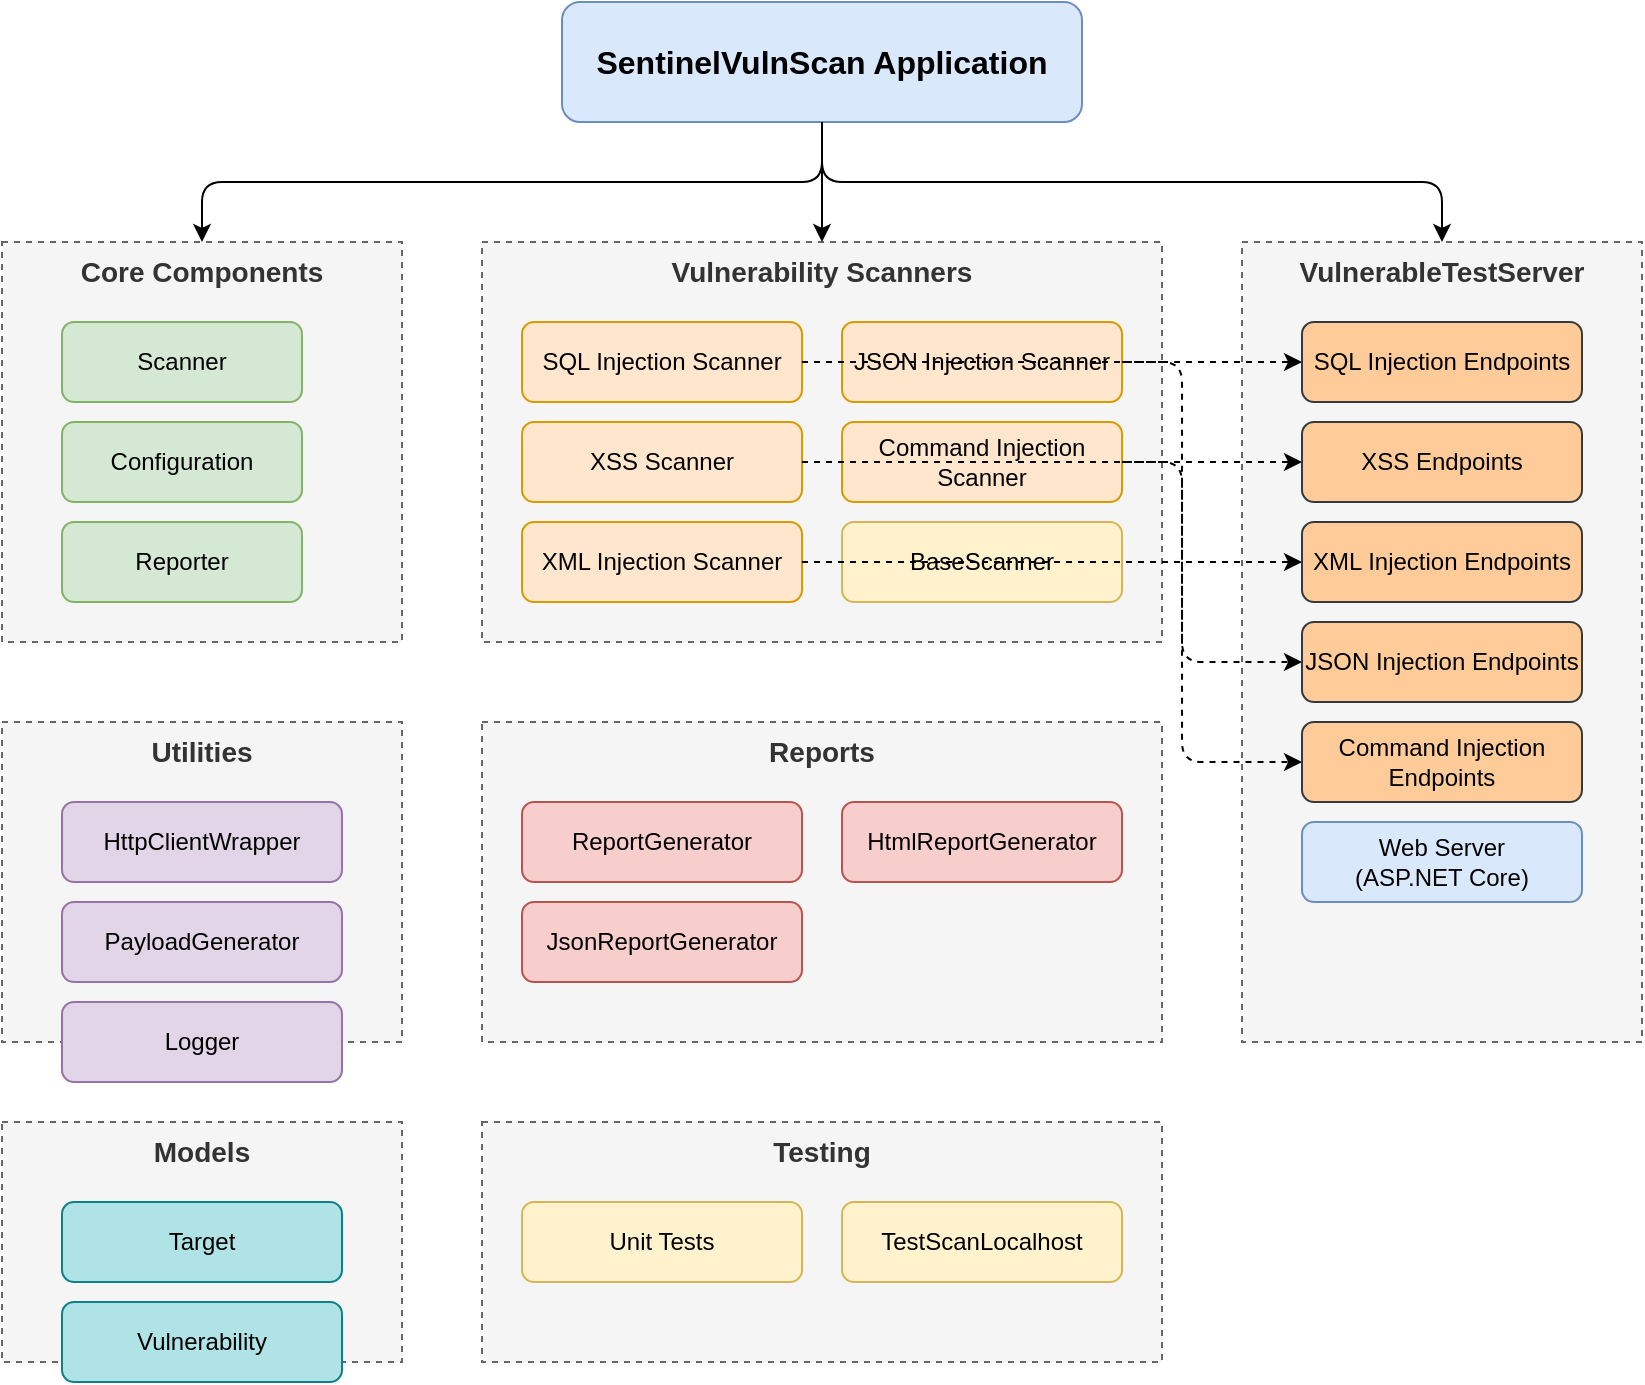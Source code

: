 <?xml version="1.0" encoding="UTF-8"?>
<mxfile version="21.0.2" type="device">
  <diagram id="architecture-diagram" name="Architecture">
    <mxGraphModel dx="1422" dy="762" grid="1" gridSize="10" guides="1" tooltips="1" connect="1" arrows="1" fold="1" page="1" pageScale="1" pageWidth="1100" pageHeight="850" background="#ffffff" math="0" shadow="0">
      <root>
        <mxCell id="0" />
        <mxCell id="1" parent="0" />
        <mxCell id="2" value="SentinelVulnScan Application" style="rounded=1;whiteSpace=wrap;html=1;fillColor=#dae8fc;strokeColor=#6c8ebf;fontSize=16;fontStyle=1" vertex="1" parent="1">
          <mxGeometry x="420" y="40" width="260" height="60" as="geometry" />
        </mxCell>
        <mxCell id="3" value="Core Components" style="rounded=0;whiteSpace=wrap;html=1;fillColor=#f5f5f5;strokeColor=#666666;fontColor=#333333;fontSize=14;fontStyle=1;verticalAlign=top;dashed=1;" vertex="1" parent="1">
          <mxGeometry x="140" y="160" width="200" height="200" as="geometry" />
        </mxCell>
        <mxCell id="4" value="Scanner" style="rounded=1;whiteSpace=wrap;html=1;fillColor=#d5e8d4;strokeColor=#82b366;" vertex="1" parent="1">
          <mxGeometry x="170" y="200" width="120" height="40" as="geometry" />
        </mxCell>
        <mxCell id="5" value="Configuration" style="rounded=1;whiteSpace=wrap;html=1;fillColor=#d5e8d4;strokeColor=#82b366;" vertex="1" parent="1">
          <mxGeometry x="170" y="250" width="120" height="40" as="geometry" />
        </mxCell>
        <mxCell id="6" value="Reporter" style="rounded=1;whiteSpace=wrap;html=1;fillColor=#d5e8d4;strokeColor=#82b366;" vertex="1" parent="1">
          <mxGeometry x="170" y="300" width="120" height="40" as="geometry" />
        </mxCell>
        <mxCell id="7" value="Vulnerability Scanners" style="rounded=0;whiteSpace=wrap;html=1;fillColor=#f5f5f5;strokeColor=#666666;fontColor=#333333;fontSize=14;fontStyle=1;verticalAlign=top;dashed=1;" vertex="1" parent="1">
          <mxGeometry x="380" y="160" width="340" height="200" as="geometry" />
        </mxCell>
        <mxCell id="8" value="SQL Injection Scanner" style="rounded=1;whiteSpace=wrap;html=1;fillColor=#ffe6cc;strokeColor=#d79b00;" vertex="1" parent="1">
          <mxGeometry x="400" y="200" width="140" height="40" as="geometry" />
        </mxCell>
        <mxCell id="9" value="XSS Scanner" style="rounded=1;whiteSpace=wrap;html=1;fillColor=#ffe6cc;strokeColor=#d79b00;" vertex="1" parent="1">
          <mxGeometry x="400" y="250" width="140" height="40" as="geometry" />
        </mxCell>
        <mxCell id="10" value="XML Injection Scanner" style="rounded=1;whiteSpace=wrap;html=1;fillColor=#ffe6cc;strokeColor=#d79b00;" vertex="1" parent="1">
          <mxGeometry x="400" y="300" width="140" height="40" as="geometry" />
        </mxCell>
        <mxCell id="11" value="JSON Injection Scanner" style="rounded=1;whiteSpace=wrap;html=1;fillColor=#ffe6cc;strokeColor=#d79b00;" vertex="1" parent="1">
          <mxGeometry x="560" y="200" width="140" height="40" as="geometry" />
        </mxCell>
        <mxCell id="12" value="Command Injection Scanner" style="rounded=1;whiteSpace=wrap;html=1;fillColor=#ffe6cc;strokeColor=#d79b00;" vertex="1" parent="1">
          <mxGeometry x="560" y="250" width="140" height="40" as="geometry" />
        </mxCell>
        <mxCell id="13" value="BaseScanner" style="rounded=1;whiteSpace=wrap;html=1;fillColor=#fff2cc;strokeColor=#d6b656;" vertex="1" parent="1">
          <mxGeometry x="560" y="300" width="140" height="40" as="geometry" />
        </mxCell>
        <mxCell id="14" value="Utilities" style="rounded=0;whiteSpace=wrap;html=1;fillColor=#f5f5f5;strokeColor=#666666;fontColor=#333333;fontSize=14;fontStyle=1;verticalAlign=top;dashed=1;" vertex="1" parent="1">
          <mxGeometry x="140" y="400" width="200" height="160" as="geometry" />
        </mxCell>
        <mxCell id="15" value="HttpClientWrapper" style="rounded=1;whiteSpace=wrap;html=1;fillColor=#e1d5e7;strokeColor=#9673a6;" vertex="1" parent="1">
          <mxGeometry x="170" y="440" width="140" height="40" as="geometry" />
        </mxCell>
        <mxCell id="16" value="PayloadGenerator" style="rounded=1;whiteSpace=wrap;html=1;fillColor=#e1d5e7;strokeColor=#9673a6;" vertex="1" parent="1">
          <mxGeometry x="170" y="490" width="140" height="40" as="geometry" />
        </mxCell>
        <mxCell id="17" value="Logger" style="rounded=1;whiteSpace=wrap;html=1;fillColor=#e1d5e7;strokeColor=#9673a6;" vertex="1" parent="1">
          <mxGeometry x="170" y="540" width="140" height="40" as="geometry" />
        </mxCell>
        <mxCell id="18" value="Reports" style="rounded=0;whiteSpace=wrap;html=1;fillColor=#f5f5f5;strokeColor=#666666;fontColor=#333333;fontSize=14;fontStyle=1;verticalAlign=top;dashed=1;" vertex="1" parent="1">
          <mxGeometry x="380" y="400" width="340" height="160" as="geometry" />
        </mxCell>
        <mxCell id="19" value="ReportGenerator" style="rounded=1;whiteSpace=wrap;html=1;fillColor=#f8cecc;strokeColor=#b85450;" vertex="1" parent="1">
          <mxGeometry x="400" y="440" width="140" height="40" as="geometry" />
        </mxCell>
        <mxCell id="20" value="HtmlReportGenerator" style="rounded=1;whiteSpace=wrap;html=1;fillColor=#f8cecc;strokeColor=#b85450;" vertex="1" parent="1">
          <mxGeometry x="560" y="440" width="140" height="40" as="geometry" />
        </mxCell>
        <mxCell id="21" value="JsonReportGenerator" style="rounded=1;whiteSpace=wrap;html=1;fillColor=#f8cecc;strokeColor=#b85450;" vertex="1" parent="1">
          <mxGeometry x="400" y="490" width="140" height="40" as="geometry" />
        </mxCell>
        <mxCell id="22" value="VulnerableTestServer" style="rounded=0;whiteSpace=wrap;html=1;fillColor=#f5f5f5;strokeColor=#666666;fontColor=#333333;fontSize=14;fontStyle=1;verticalAlign=top;dashed=1;" vertex="1" parent="1">
          <mxGeometry x="760" y="160" width="200" height="400" as="geometry" />
        </mxCell>
        <mxCell id="23" value="SQL Injection Endpoints" style="rounded=1;whiteSpace=wrap;html=1;fillColor=#ffcc99;strokeColor=#36393d;" vertex="1" parent="1">
          <mxGeometry x="790" y="200" width="140" height="40" as="geometry" />
        </mxCell>
        <mxCell id="24" value="XSS Endpoints" style="rounded=1;whiteSpace=wrap;html=1;fillColor=#ffcc99;strokeColor=#36393d;" vertex="1" parent="1">
          <mxGeometry x="790" y="250" width="140" height="40" as="geometry" />
        </mxCell>
        <mxCell id="25" value="XML Injection Endpoints" style="rounded=1;whiteSpace=wrap;html=1;fillColor=#ffcc99;strokeColor=#36393d;" vertex="1" parent="1">
          <mxGeometry x="790" y="300" width="140" height="40" as="geometry" />
        </mxCell>
        <mxCell id="26" value="JSON Injection Endpoints" style="rounded=1;whiteSpace=wrap;html=1;fillColor=#ffcc99;strokeColor=#36393d;" vertex="1" parent="1">
          <mxGeometry x="790" y="350" width="140" height="40" as="geometry" />
        </mxCell>
        <mxCell id="27" value="Command Injection&#xa;Endpoints" style="rounded=1;whiteSpace=wrap;html=1;fillColor=#ffcc99;strokeColor=#36393d;" vertex="1" parent="1">
          <mxGeometry x="790" y="400" width="140" height="40" as="geometry" />
        </mxCell>
        <mxCell id="28" value="Web Server&#xa;(ASP.NET Core)" style="rounded=1;whiteSpace=wrap;html=1;fillColor=#dae8fc;strokeColor=#6c8ebf;" vertex="1" parent="1">
          <mxGeometry x="790" y="450" width="140" height="40" as="geometry" />
        </mxCell>
        <mxCell id="29" value="Models" style="rounded=0;whiteSpace=wrap;html=1;fillColor=#f5f5f5;strokeColor=#666666;fontColor=#333333;fontSize=14;fontStyle=1;verticalAlign=top;dashed=1;" vertex="1" parent="1">
          <mxGeometry x="140" y="600" width="200" height="120" as="geometry" />
        </mxCell>
        <mxCell id="30" value="Target" style="rounded=1;whiteSpace=wrap;html=1;fillColor=#b0e3e6;strokeColor=#0e8088;" vertex="1" parent="1">
          <mxGeometry x="170" y="640" width="140" height="40" as="geometry" />
        </mxCell>
        <mxCell id="31" value="Vulnerability" style="rounded=1;whiteSpace=wrap;html=1;fillColor=#b0e3e6;strokeColor=#0e8088;" vertex="1" parent="1">
          <mxGeometry x="170" y="690" width="140" height="40" as="geometry" />
        </mxCell>
        <mxCell id="32" value="Testing" style="rounded=0;whiteSpace=wrap;html=1;fillColor=#f5f5f5;strokeColor=#666666;fontColor=#333333;fontSize=14;fontStyle=1;verticalAlign=top;dashed=1;" vertex="1" parent="1">
          <mxGeometry x="380" y="600" width="340" height="120" as="geometry" />
        </mxCell>
        <mxCell id="33" value="Unit Tests" style="rounded=1;whiteSpace=wrap;html=1;fillColor=#fff2cc;strokeColor=#d6b656;" vertex="1" parent="1">
          <mxGeometry x="400" y="640" width="140" height="40" as="geometry" />
        </mxCell>
        <mxCell id="34" value="TestScanLocalhost" style="rounded=1;whiteSpace=wrap;html=1;fillColor=#fff2cc;strokeColor=#d6b656;" vertex="1" parent="1">
          <mxGeometry x="560" y="640" width="140" height="40" as="geometry" />
        </mxCell>
        <mxCell id="35" value="" style="endArrow=classic;html=1;exitX=0.5;exitY=1;exitDx=0;exitDy=0;entryX=0.5;entryY=0;entryDx=0;entryDy=0;" edge="1" parent="1" source="2" target="3">
          <mxGeometry width="50" height="50" relative="1" as="geometry">
            <mxPoint x="520" y="420" as="sourcePoint" />
            <mxPoint x="570" y="370" as="targetPoint" />
            <Array as="points">
              <mxPoint x="550" y="130" />
              <mxPoint x="240" y="130" />
            </Array>
          </mxGeometry>
        </mxCell>
        <mxCell id="36" value="" style="endArrow=classic;html=1;exitX=0.5;exitY=1;exitDx=0;exitDy=0;entryX=0.5;entryY=0;entryDx=0;entryDy=0;" edge="1" parent="1" source="2" target="7">
          <mxGeometry width="50" height="50" relative="1" as="geometry">
            <mxPoint x="520" y="420" as="sourcePoint" />
            <mxPoint x="570" y="370" as="targetPoint" />
          </mxGeometry>
        </mxCell>
        <mxCell id="37" value="" style="endArrow=classic;html=1;exitX=0.5;exitY=1;exitDx=0;exitDy=0;entryX=0.5;entryY=0;entryDx=0;entryDy=0;" edge="1" parent="1" source="2" target="22">
          <mxGeometry width="50" height="50" relative="1" as="geometry">
            <mxPoint x="520" y="420" as="sourcePoint" />
            <mxPoint x="570" y="370" as="targetPoint" />
            <Array as="points">
              <mxPoint x="550" y="130" />
              <mxPoint x="860" y="130" />
            </Array>
          </mxGeometry>
        </mxCell>
        <mxCell id="38" value="" style="endArrow=classic;html=1;exitX=1;exitY=0.5;exitDx=0;exitDy=0;entryX=0;entryY=0.5;entryDx=0;entryDy=0;dashed=1;" edge="1" parent="1" source="8" target="23">
          <mxGeometry width="50" height="50" relative="1" as="geometry">
            <mxPoint x="520" y="420" as="sourcePoint" />
            <mxPoint x="570" y="370" as="targetPoint" />
          </mxGeometry>
        </mxCell>
        <mxCell id="39" value="" style="endArrow=classic;html=1;exitX=1;exitY=0.5;exitDx=0;exitDy=0;entryX=0;entryY=0.5;entryDx=0;entryDy=0;dashed=1;" edge="1" parent="1" source="9" target="24">
          <mxGeometry width="50" height="50" relative="1" as="geometry">
            <mxPoint x="520" y="420" as="sourcePoint" />
            <mxPoint x="570" y="370" as="targetPoint" />
          </mxGeometry>
        </mxCell>
        <mxCell id="40" value="" style="endArrow=classic;html=1;exitX=1;exitY=0.5;exitDx=0;exitDy=0;entryX=0;entryY=0.5;entryDx=0;entryDy=0;dashed=1;" edge="1" parent="1" source="10" target="25">
          <mxGeometry width="50" height="50" relative="1" as="geometry">
            <mxPoint x="520" y="420" as="sourcePoint" />
            <mxPoint x="570" y="370" as="targetPoint" />
          </mxGeometry>
        </mxCell>
        <mxCell id="41" value="" style="endArrow=classic;html=1;exitX=1;exitY=0.5;exitDx=0;exitDy=0;entryX=0;entryY=0.5;entryDx=0;entryDy=0;dashed=1;" edge="1" parent="1" source="11" target="26">
          <mxGeometry width="50" height="50" relative="1" as="geometry">
            <mxPoint x="520" y="420" as="sourcePoint" />
            <mxPoint x="570" y="370" as="targetPoint" />
            <Array as="points">
              <mxPoint x="730" y="220" />
              <mxPoint x="730" y="370" />
            </Array>
          </mxGeometry>
        </mxCell>
        <mxCell id="42" value="" style="endArrow=classic;html=1;exitX=1;exitY=0.5;exitDx=0;exitDy=0;entryX=0;entryY=0.5;entryDx=0;entryDy=0;dashed=1;" edge="1" parent="1" source="12" target="27">
          <mxGeometry width="50" height="50" relative="1" as="geometry">
            <mxPoint x="520" y="420" as="sourcePoint" />
            <mxPoint x="570" y="370" as="targetPoint" />
            <Array as="points">
              <mxPoint x="730" y="270" />
              <mxPoint x="730" y="420" />
            </Array>
          </mxGeometry>
        </mxCell>
      </root>
    </mxGraphModel>
  </diagram>
</mxfile>

